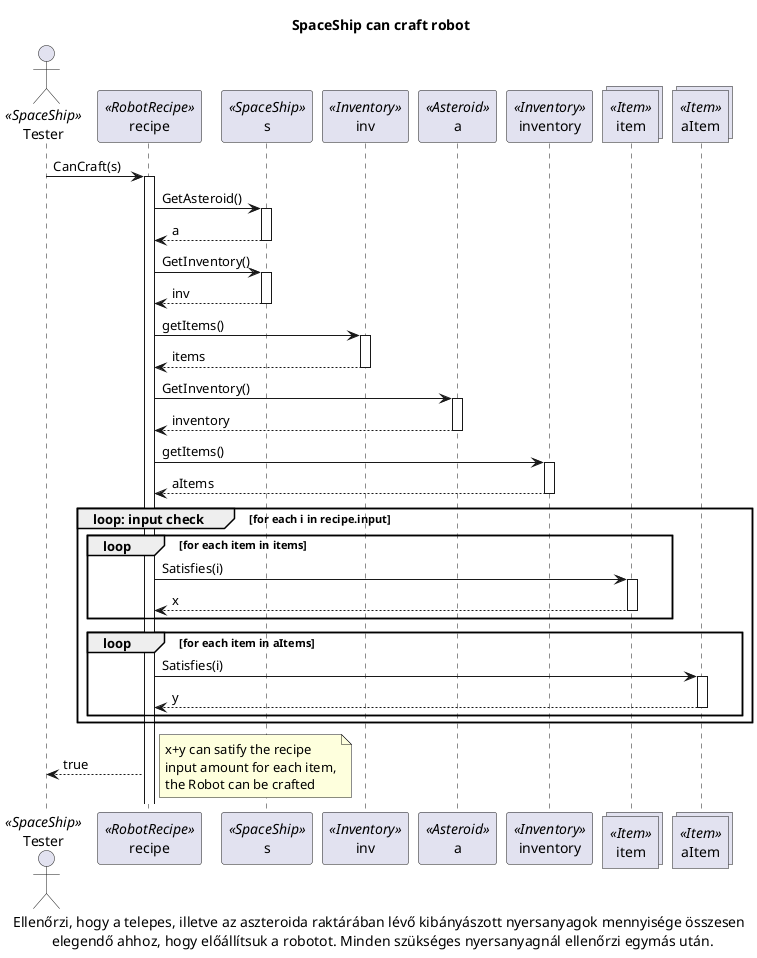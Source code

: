 @startuml
actor Tester as Tester <<SpaceShip>>
participant recipe as recipe <<RobotRecipe>>
participant s as s <<SpaceShip>>
participant inv as inv <<Inventory>>
participant a as a <<Asteroid>>
participant inventory as inventory <<Inventory>>
collections item as item <<Item>>
collections aItem as aItem <<Item>>

title SpaceShip can craft robot

Tester-> recipe++: CanCraft(s)
recipe -> s++: GetAsteroid()

s --> recipe--: a
recipe -> s++: GetInventory()

s --> recipe--: inv

recipe -> inv++: getItems()
inv --> recipe--: items

recipe -> a++: GetInventory()
a --> recipe--: inventory

recipe -> inventory++: getItems()
inventory --> recipe--: aItems

group loop: input check[for each i in recipe.input]

    group loop [for each item in items]
        recipe -> item++: Satisfies(i)
        item --> recipe--: x
    end

    group loop [for each item in aItems]
        recipe -> aItem++: Satisfies(i)
        aItem --> recipe--: y
    end
end

recipe --> Tester: true

note right
x+y can satify the recipe
input amount for each item,
the Robot can be crafted
end note

caption Ellenőrzi, hogy a telepes, illetve az aszteroida raktárában lévő kibányászott nyersanyagok mennyisége összesen \n elegendő ahhoz, hogy előállítsuk a robotot. Minden szükséges nyersanyagnál ellenőrzi egymás után. 

@enduml